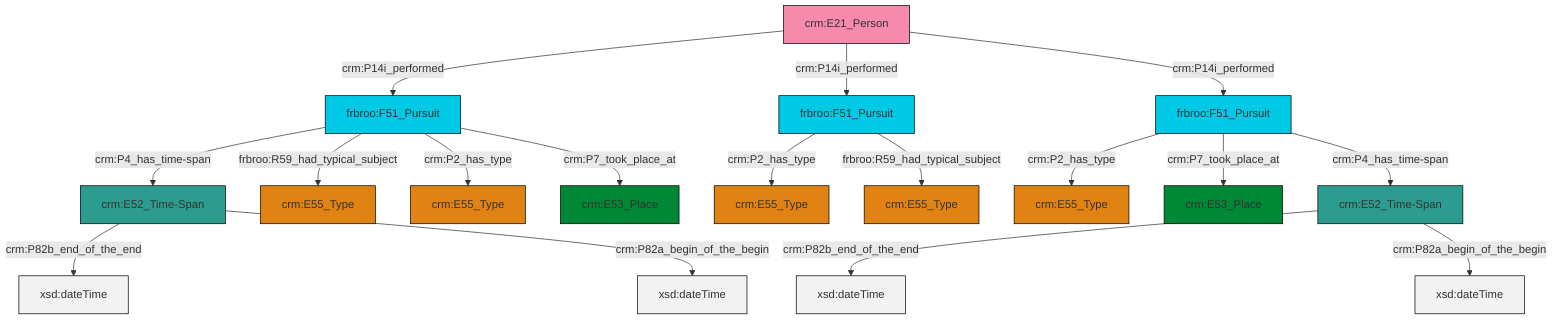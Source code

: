 graph TD
classDef Literal fill:#f2f2f2,stroke:#000000;
classDef CRM_Entity fill:#FFFFFF,stroke:#000000;
classDef Temporal_Entity fill:#00C9E6, stroke:#000000;
classDef Type fill:#E18312, stroke:#000000;
classDef Time-Span fill:#2C9C91, stroke:#000000;
classDef Appellation fill:#FFEB7F, stroke:#000000;
classDef Place fill:#008836, stroke:#000000;
classDef Persistent_Item fill:#B266B2, stroke:#000000;
classDef Conceptual_Object fill:#FFD700, stroke:#000000;
classDef Physical_Thing fill:#D2B48C, stroke:#000000;
classDef Actor fill:#f58aad, stroke:#000000;
classDef PC_Classes fill:#4ce600, stroke:#000000;
classDef Multi fill:#cccccc,stroke:#000000;

4["crm:E52_Time-Span"]:::Time-Span -->|crm:P82b_end_of_the_end| 5[xsd:dateTime]:::Literal
4["crm:E52_Time-Span"]:::Time-Span -->|crm:P82a_begin_of_the_begin| 6[xsd:dateTime]:::Literal
11["crm:E21_Person"]:::Actor -->|crm:P14i_performed| 12["frbroo:F51_Pursuit"]:::Temporal_Entity
12["frbroo:F51_Pursuit"]:::Temporal_Entity -->|crm:P4_has_time-span| 4["crm:E52_Time-Span"]:::Time-Span
12["frbroo:F51_Pursuit"]:::Temporal_Entity -->|frbroo:R59_had_typical_subject| 15["crm:E55_Type"]:::Type
13["frbroo:F51_Pursuit"]:::Temporal_Entity -->|crm:P2_has_type| 16["crm:E55_Type"]:::Type
13["frbroo:F51_Pursuit"]:::Temporal_Entity -->|crm:P7_took_place_at| 18["crm:E53_Place"]:::Place
2["frbroo:F51_Pursuit"]:::Temporal_Entity -->|crm:P2_has_type| 20["crm:E55_Type"]:::Type
9["crm:E52_Time-Span"]:::Time-Span -->|crm:P82b_end_of_the_end| 21[xsd:dateTime]:::Literal
11["crm:E21_Person"]:::Actor -->|crm:P14i_performed| 2["frbroo:F51_Pursuit"]:::Temporal_Entity
13["frbroo:F51_Pursuit"]:::Temporal_Entity -->|crm:P4_has_time-span| 9["crm:E52_Time-Span"]:::Time-Span
12["frbroo:F51_Pursuit"]:::Temporal_Entity -->|crm:P2_has_type| 0["crm:E55_Type"]:::Type
9["crm:E52_Time-Span"]:::Time-Span -->|crm:P82a_begin_of_the_begin| 29[xsd:dateTime]:::Literal
12["frbroo:F51_Pursuit"]:::Temporal_Entity -->|crm:P7_took_place_at| 7["crm:E53_Place"]:::Place
2["frbroo:F51_Pursuit"]:::Temporal_Entity -->|frbroo:R59_had_typical_subject| 24["crm:E55_Type"]:::Type
11["crm:E21_Person"]:::Actor -->|crm:P14i_performed| 13["frbroo:F51_Pursuit"]:::Temporal_Entity